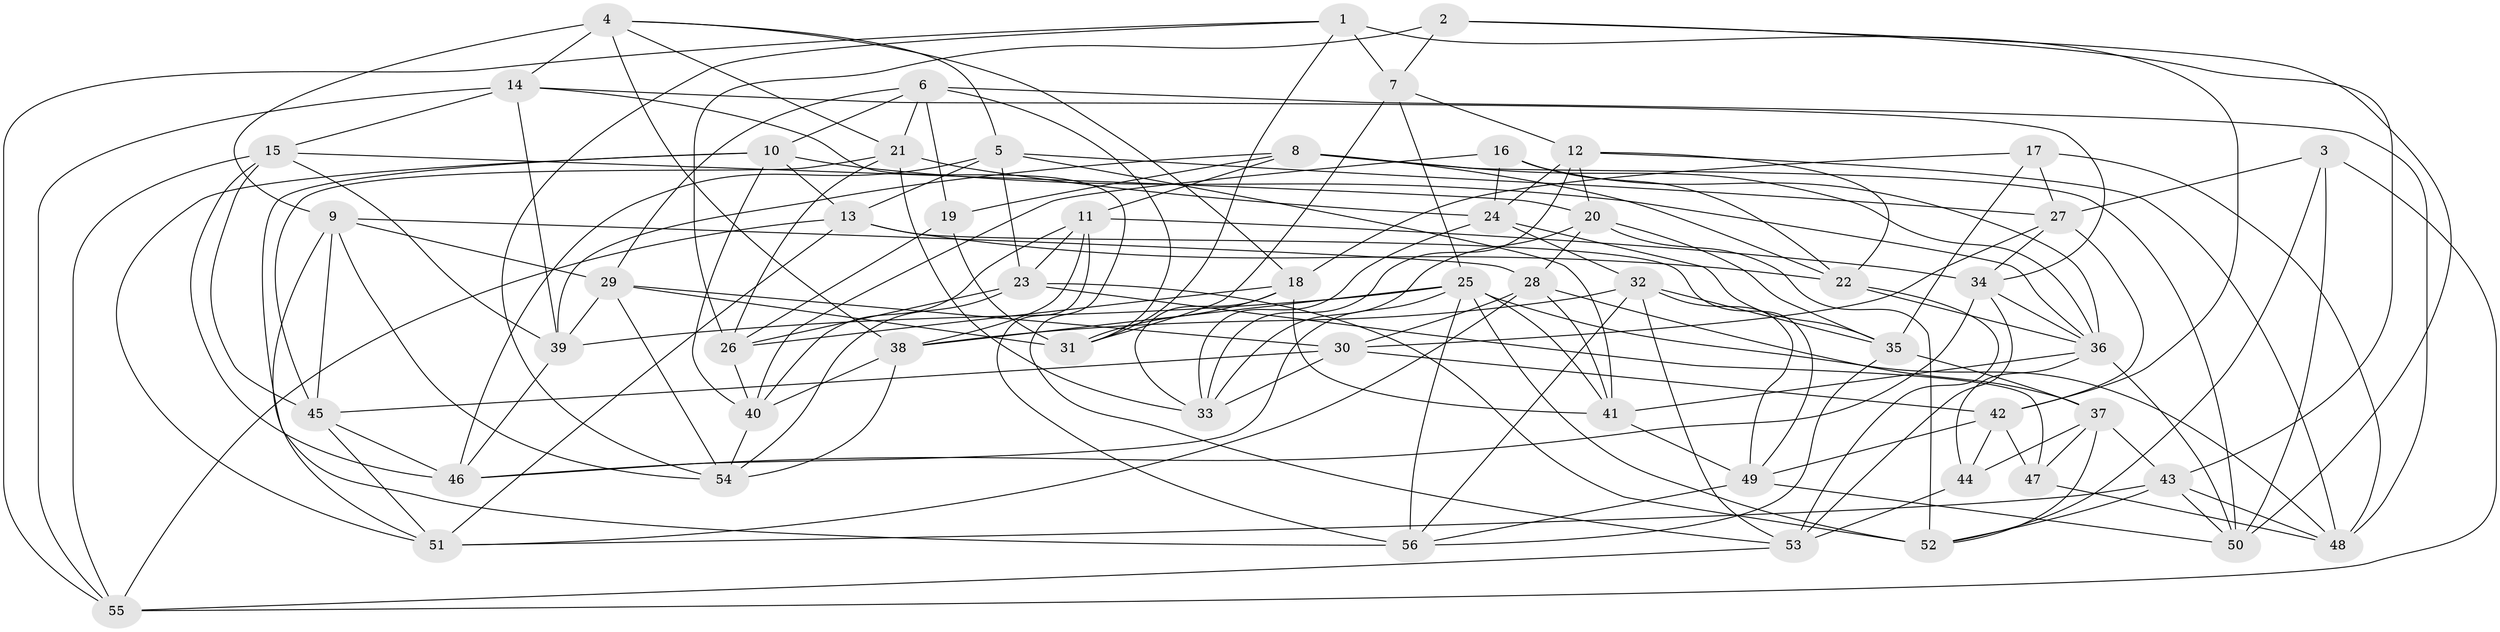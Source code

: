 // original degree distribution, {4: 1.0}
// Generated by graph-tools (version 1.1) at 2025/50/03/09/25 03:50:46]
// undirected, 56 vertices, 162 edges
graph export_dot {
graph [start="1"]
  node [color=gray90,style=filled];
  1;
  2;
  3;
  4;
  5;
  6;
  7;
  8;
  9;
  10;
  11;
  12;
  13;
  14;
  15;
  16;
  17;
  18;
  19;
  20;
  21;
  22;
  23;
  24;
  25;
  26;
  27;
  28;
  29;
  30;
  31;
  32;
  33;
  34;
  35;
  36;
  37;
  38;
  39;
  40;
  41;
  42;
  43;
  44;
  45;
  46;
  47;
  48;
  49;
  50;
  51;
  52;
  53;
  54;
  55;
  56;
  1 -- 7 [weight=2.0];
  1 -- 31 [weight=1.0];
  1 -- 42 [weight=1.0];
  1 -- 54 [weight=1.0];
  1 -- 55 [weight=1.0];
  2 -- 7 [weight=1.0];
  2 -- 26 [weight=1.0];
  2 -- 43 [weight=1.0];
  2 -- 50 [weight=1.0];
  3 -- 27 [weight=1.0];
  3 -- 50 [weight=1.0];
  3 -- 52 [weight=1.0];
  3 -- 55 [weight=1.0];
  4 -- 5 [weight=1.0];
  4 -- 9 [weight=1.0];
  4 -- 14 [weight=1.0];
  4 -- 18 [weight=1.0];
  4 -- 21 [weight=1.0];
  4 -- 38 [weight=1.0];
  5 -- 13 [weight=1.0];
  5 -- 23 [weight=1.0];
  5 -- 27 [weight=1.0];
  5 -- 41 [weight=1.0];
  5 -- 46 [weight=1.0];
  6 -- 10 [weight=1.0];
  6 -- 19 [weight=1.0];
  6 -- 21 [weight=1.0];
  6 -- 29 [weight=1.0];
  6 -- 31 [weight=1.0];
  6 -- 48 [weight=1.0];
  7 -- 12 [weight=1.0];
  7 -- 25 [weight=1.0];
  7 -- 31 [weight=1.0];
  8 -- 11 [weight=1.0];
  8 -- 19 [weight=1.0];
  8 -- 22 [weight=1.0];
  8 -- 36 [weight=1.0];
  8 -- 39 [weight=1.0];
  8 -- 50 [weight=1.0];
  9 -- 28 [weight=1.0];
  9 -- 29 [weight=1.0];
  9 -- 45 [weight=1.0];
  9 -- 51 [weight=1.0];
  9 -- 54 [weight=1.0];
  10 -- 13 [weight=1.0];
  10 -- 36 [weight=1.0];
  10 -- 40 [weight=1.0];
  10 -- 51 [weight=1.0];
  10 -- 56 [weight=1.0];
  11 -- 23 [weight=1.0];
  11 -- 34 [weight=1.0];
  11 -- 38 [weight=1.0];
  11 -- 40 [weight=1.0];
  11 -- 56 [weight=1.0];
  12 -- 20 [weight=1.0];
  12 -- 22 [weight=1.0];
  12 -- 24 [weight=1.0];
  12 -- 33 [weight=1.0];
  12 -- 48 [weight=1.0];
  13 -- 22 [weight=1.0];
  13 -- 49 [weight=1.0];
  13 -- 51 [weight=1.0];
  13 -- 55 [weight=1.0];
  14 -- 15 [weight=1.0];
  14 -- 34 [weight=1.0];
  14 -- 39 [weight=1.0];
  14 -- 53 [weight=1.0];
  14 -- 55 [weight=1.0];
  15 -- 20 [weight=1.0];
  15 -- 39 [weight=1.0];
  15 -- 45 [weight=1.0];
  15 -- 46 [weight=1.0];
  15 -- 55 [weight=1.0];
  16 -- 22 [weight=1.0];
  16 -- 24 [weight=1.0];
  16 -- 36 [weight=1.0];
  16 -- 40 [weight=1.0];
  17 -- 18 [weight=1.0];
  17 -- 27 [weight=1.0];
  17 -- 35 [weight=1.0];
  17 -- 48 [weight=1.0];
  18 -- 26 [weight=1.0];
  18 -- 31 [weight=1.0];
  18 -- 33 [weight=1.0];
  18 -- 41 [weight=1.0];
  19 -- 26 [weight=1.0];
  19 -- 31 [weight=1.0];
  20 -- 28 [weight=1.0];
  20 -- 33 [weight=1.0];
  20 -- 35 [weight=1.0];
  20 -- 52 [weight=1.0];
  21 -- 24 [weight=1.0];
  21 -- 26 [weight=1.0];
  21 -- 33 [weight=1.0];
  21 -- 45 [weight=1.0];
  22 -- 36 [weight=1.0];
  22 -- 53 [weight=1.0];
  23 -- 26 [weight=1.0];
  23 -- 47 [weight=1.0];
  23 -- 52 [weight=1.0];
  23 -- 54 [weight=1.0];
  24 -- 32 [weight=1.0];
  24 -- 33 [weight=1.0];
  24 -- 35 [weight=1.0];
  25 -- 38 [weight=1.0];
  25 -- 39 [weight=1.0];
  25 -- 41 [weight=1.0];
  25 -- 46 [weight=1.0];
  25 -- 48 [weight=1.0];
  25 -- 52 [weight=1.0];
  25 -- 56 [weight=1.0];
  26 -- 40 [weight=1.0];
  27 -- 30 [weight=1.0];
  27 -- 34 [weight=1.0];
  27 -- 42 [weight=1.0];
  28 -- 30 [weight=1.0];
  28 -- 37 [weight=1.0];
  28 -- 41 [weight=1.0];
  28 -- 51 [weight=1.0];
  29 -- 30 [weight=1.0];
  29 -- 31 [weight=1.0];
  29 -- 39 [weight=1.0];
  29 -- 54 [weight=1.0];
  30 -- 33 [weight=1.0];
  30 -- 42 [weight=1.0];
  30 -- 45 [weight=1.0];
  32 -- 35 [weight=1.0];
  32 -- 38 [weight=1.0];
  32 -- 49 [weight=1.0];
  32 -- 53 [weight=1.0];
  32 -- 56 [weight=1.0];
  34 -- 36 [weight=1.0];
  34 -- 46 [weight=1.0];
  34 -- 53 [weight=1.0];
  35 -- 37 [weight=1.0];
  35 -- 56 [weight=1.0];
  36 -- 41 [weight=1.0];
  36 -- 44 [weight=1.0];
  36 -- 50 [weight=1.0];
  37 -- 43 [weight=1.0];
  37 -- 44 [weight=1.0];
  37 -- 47 [weight=1.0];
  37 -- 52 [weight=1.0];
  38 -- 40 [weight=1.0];
  38 -- 54 [weight=1.0];
  39 -- 46 [weight=1.0];
  40 -- 54 [weight=1.0];
  41 -- 49 [weight=1.0];
  42 -- 44 [weight=1.0];
  42 -- 47 [weight=1.0];
  42 -- 49 [weight=1.0];
  43 -- 48 [weight=1.0];
  43 -- 50 [weight=1.0];
  43 -- 51 [weight=1.0];
  43 -- 52 [weight=1.0];
  44 -- 53 [weight=1.0];
  45 -- 46 [weight=1.0];
  45 -- 51 [weight=1.0];
  47 -- 48 [weight=1.0];
  49 -- 50 [weight=1.0];
  49 -- 56 [weight=1.0];
  53 -- 55 [weight=1.0];
}
